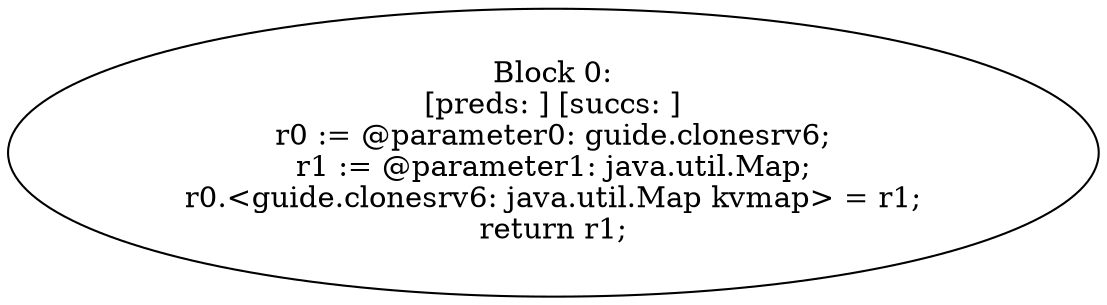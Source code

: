 digraph "unitGraph" {
    "Block 0:
[preds: ] [succs: ]
r0 := @parameter0: guide.clonesrv6;
r1 := @parameter1: java.util.Map;
r0.<guide.clonesrv6: java.util.Map kvmap> = r1;
return r1;
"
}
